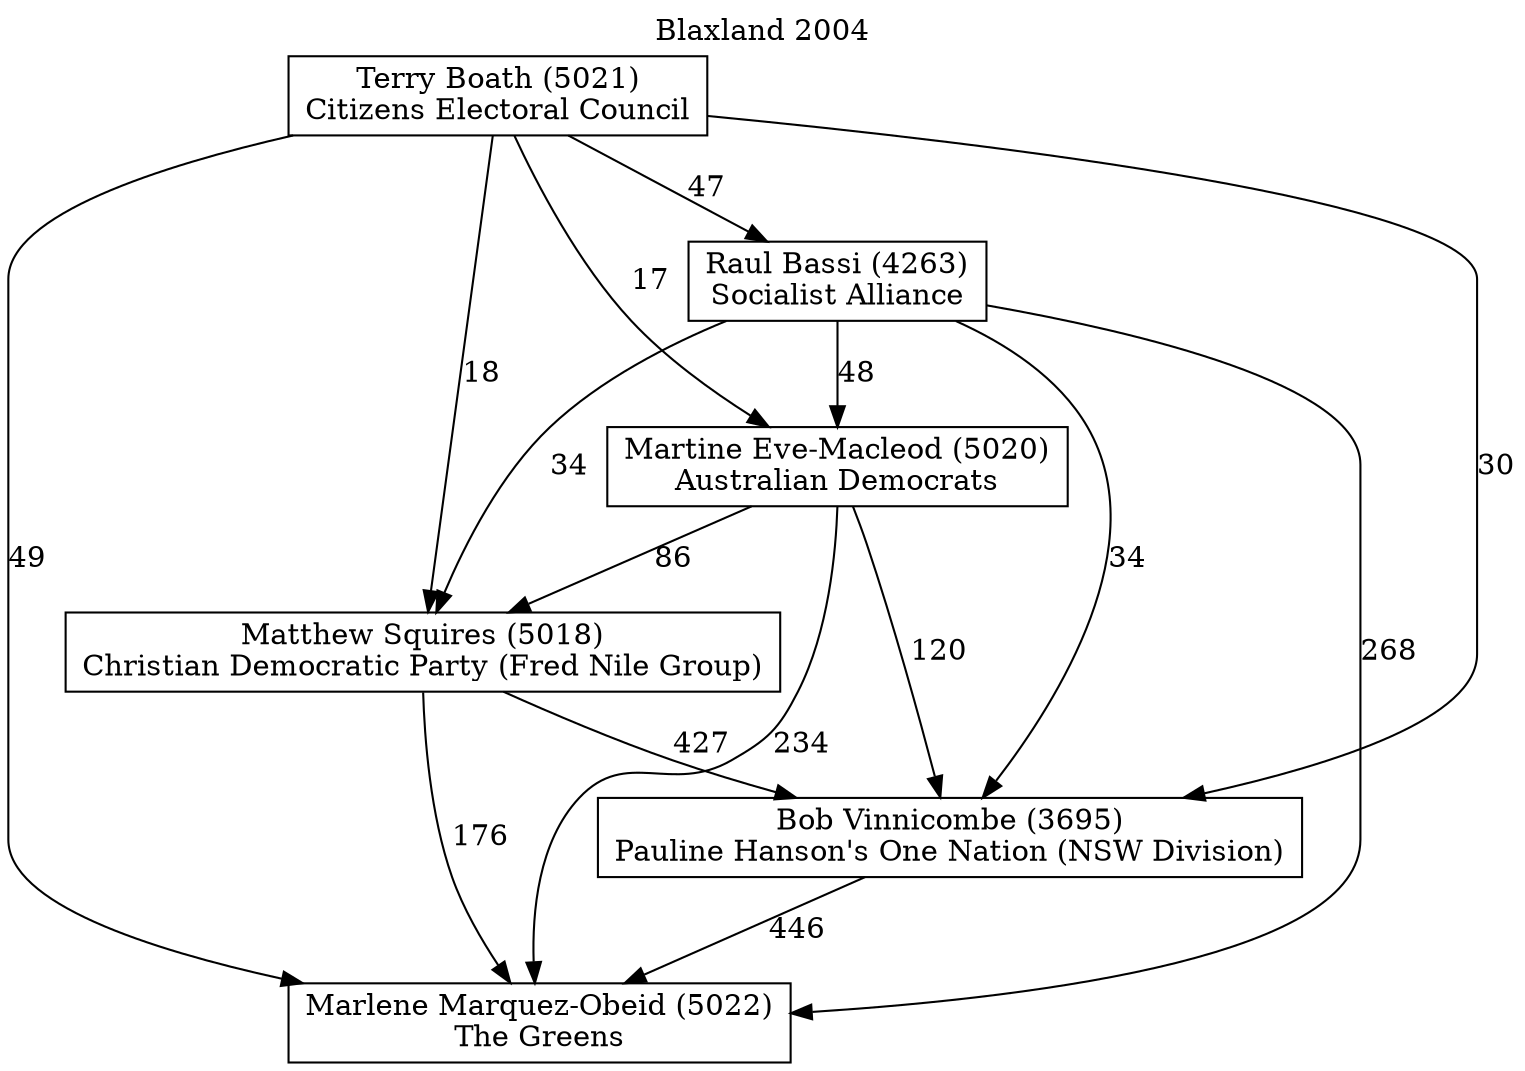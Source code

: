 // House preference flow
digraph "Marlene Marquez-Obeid (5022)_Blaxland_2004" {
	graph [label="Blaxland 2004" labelloc=t mclimit=10]
	node [shape=box]
	"Marlene Marquez-Obeid (5022)" [label="Marlene Marquez-Obeid (5022)
The Greens"]
	"Bob Vinnicombe (3695)" [label="Bob Vinnicombe (3695)
Pauline Hanson's One Nation (NSW Division)"]
	"Matthew Squires (5018)" [label="Matthew Squires (5018)
Christian Democratic Party (Fred Nile Group)"]
	"Martine Eve-Macleod (5020)" [label="Martine Eve-Macleod (5020)
Australian Democrats"]
	"Raul Bassi (4263)" [label="Raul Bassi (4263)
Socialist Alliance"]
	"Terry Boath (5021)" [label="Terry Boath (5021)
Citizens Electoral Council"]
	"Marlene Marquez-Obeid (5022)" [label="Marlene Marquez-Obeid (5022)
The Greens"]
	"Matthew Squires (5018)" [label="Matthew Squires (5018)
Christian Democratic Party (Fred Nile Group)"]
	"Martine Eve-Macleod (5020)" [label="Martine Eve-Macleod (5020)
Australian Democrats"]
	"Raul Bassi (4263)" [label="Raul Bassi (4263)
Socialist Alliance"]
	"Terry Boath (5021)" [label="Terry Boath (5021)
Citizens Electoral Council"]
	"Marlene Marquez-Obeid (5022)" [label="Marlene Marquez-Obeid (5022)
The Greens"]
	"Martine Eve-Macleod (5020)" [label="Martine Eve-Macleod (5020)
Australian Democrats"]
	"Raul Bassi (4263)" [label="Raul Bassi (4263)
Socialist Alliance"]
	"Terry Boath (5021)" [label="Terry Boath (5021)
Citizens Electoral Council"]
	"Marlene Marquez-Obeid (5022)" [label="Marlene Marquez-Obeid (5022)
The Greens"]
	"Raul Bassi (4263)" [label="Raul Bassi (4263)
Socialist Alliance"]
	"Terry Boath (5021)" [label="Terry Boath (5021)
Citizens Electoral Council"]
	"Marlene Marquez-Obeid (5022)" [label="Marlene Marquez-Obeid (5022)
The Greens"]
	"Terry Boath (5021)" [label="Terry Boath (5021)
Citizens Electoral Council"]
	"Terry Boath (5021)" [label="Terry Boath (5021)
Citizens Electoral Council"]
	"Raul Bassi (4263)" [label="Raul Bassi (4263)
Socialist Alliance"]
	"Terry Boath (5021)" [label="Terry Boath (5021)
Citizens Electoral Council"]
	"Terry Boath (5021)" [label="Terry Boath (5021)
Citizens Electoral Council"]
	"Martine Eve-Macleod (5020)" [label="Martine Eve-Macleod (5020)
Australian Democrats"]
	"Raul Bassi (4263)" [label="Raul Bassi (4263)
Socialist Alliance"]
	"Terry Boath (5021)" [label="Terry Boath (5021)
Citizens Electoral Council"]
	"Martine Eve-Macleod (5020)" [label="Martine Eve-Macleod (5020)
Australian Democrats"]
	"Terry Boath (5021)" [label="Terry Boath (5021)
Citizens Electoral Council"]
	"Terry Boath (5021)" [label="Terry Boath (5021)
Citizens Electoral Council"]
	"Raul Bassi (4263)" [label="Raul Bassi (4263)
Socialist Alliance"]
	"Terry Boath (5021)" [label="Terry Boath (5021)
Citizens Electoral Council"]
	"Terry Boath (5021)" [label="Terry Boath (5021)
Citizens Electoral Council"]
	"Matthew Squires (5018)" [label="Matthew Squires (5018)
Christian Democratic Party (Fred Nile Group)"]
	"Martine Eve-Macleod (5020)" [label="Martine Eve-Macleod (5020)
Australian Democrats"]
	"Raul Bassi (4263)" [label="Raul Bassi (4263)
Socialist Alliance"]
	"Terry Boath (5021)" [label="Terry Boath (5021)
Citizens Electoral Council"]
	"Matthew Squires (5018)" [label="Matthew Squires (5018)
Christian Democratic Party (Fred Nile Group)"]
	"Raul Bassi (4263)" [label="Raul Bassi (4263)
Socialist Alliance"]
	"Terry Boath (5021)" [label="Terry Boath (5021)
Citizens Electoral Council"]
	"Matthew Squires (5018)" [label="Matthew Squires (5018)
Christian Democratic Party (Fred Nile Group)"]
	"Terry Boath (5021)" [label="Terry Boath (5021)
Citizens Electoral Council"]
	"Terry Boath (5021)" [label="Terry Boath (5021)
Citizens Electoral Council"]
	"Raul Bassi (4263)" [label="Raul Bassi (4263)
Socialist Alliance"]
	"Terry Boath (5021)" [label="Terry Boath (5021)
Citizens Electoral Council"]
	"Terry Boath (5021)" [label="Terry Boath (5021)
Citizens Electoral Council"]
	"Martine Eve-Macleod (5020)" [label="Martine Eve-Macleod (5020)
Australian Democrats"]
	"Raul Bassi (4263)" [label="Raul Bassi (4263)
Socialist Alliance"]
	"Terry Boath (5021)" [label="Terry Boath (5021)
Citizens Electoral Council"]
	"Martine Eve-Macleod (5020)" [label="Martine Eve-Macleod (5020)
Australian Democrats"]
	"Terry Boath (5021)" [label="Terry Boath (5021)
Citizens Electoral Council"]
	"Terry Boath (5021)" [label="Terry Boath (5021)
Citizens Electoral Council"]
	"Raul Bassi (4263)" [label="Raul Bassi (4263)
Socialist Alliance"]
	"Terry Boath (5021)" [label="Terry Boath (5021)
Citizens Electoral Council"]
	"Terry Boath (5021)" [label="Terry Boath (5021)
Citizens Electoral Council"]
	"Bob Vinnicombe (3695)" [label="Bob Vinnicombe (3695)
Pauline Hanson's One Nation (NSW Division)"]
	"Matthew Squires (5018)" [label="Matthew Squires (5018)
Christian Democratic Party (Fred Nile Group)"]
	"Martine Eve-Macleod (5020)" [label="Martine Eve-Macleod (5020)
Australian Democrats"]
	"Raul Bassi (4263)" [label="Raul Bassi (4263)
Socialist Alliance"]
	"Terry Boath (5021)" [label="Terry Boath (5021)
Citizens Electoral Council"]
	"Bob Vinnicombe (3695)" [label="Bob Vinnicombe (3695)
Pauline Hanson's One Nation (NSW Division)"]
	"Martine Eve-Macleod (5020)" [label="Martine Eve-Macleod (5020)
Australian Democrats"]
	"Raul Bassi (4263)" [label="Raul Bassi (4263)
Socialist Alliance"]
	"Terry Boath (5021)" [label="Terry Boath (5021)
Citizens Electoral Council"]
	"Bob Vinnicombe (3695)" [label="Bob Vinnicombe (3695)
Pauline Hanson's One Nation (NSW Division)"]
	"Raul Bassi (4263)" [label="Raul Bassi (4263)
Socialist Alliance"]
	"Terry Boath (5021)" [label="Terry Boath (5021)
Citizens Electoral Council"]
	"Bob Vinnicombe (3695)" [label="Bob Vinnicombe (3695)
Pauline Hanson's One Nation (NSW Division)"]
	"Terry Boath (5021)" [label="Terry Boath (5021)
Citizens Electoral Council"]
	"Terry Boath (5021)" [label="Terry Boath (5021)
Citizens Electoral Council"]
	"Raul Bassi (4263)" [label="Raul Bassi (4263)
Socialist Alliance"]
	"Terry Boath (5021)" [label="Terry Boath (5021)
Citizens Electoral Council"]
	"Terry Boath (5021)" [label="Terry Boath (5021)
Citizens Electoral Council"]
	"Martine Eve-Macleod (5020)" [label="Martine Eve-Macleod (5020)
Australian Democrats"]
	"Raul Bassi (4263)" [label="Raul Bassi (4263)
Socialist Alliance"]
	"Terry Boath (5021)" [label="Terry Boath (5021)
Citizens Electoral Council"]
	"Martine Eve-Macleod (5020)" [label="Martine Eve-Macleod (5020)
Australian Democrats"]
	"Terry Boath (5021)" [label="Terry Boath (5021)
Citizens Electoral Council"]
	"Terry Boath (5021)" [label="Terry Boath (5021)
Citizens Electoral Council"]
	"Raul Bassi (4263)" [label="Raul Bassi (4263)
Socialist Alliance"]
	"Terry Boath (5021)" [label="Terry Boath (5021)
Citizens Electoral Council"]
	"Terry Boath (5021)" [label="Terry Boath (5021)
Citizens Electoral Council"]
	"Matthew Squires (5018)" [label="Matthew Squires (5018)
Christian Democratic Party (Fred Nile Group)"]
	"Martine Eve-Macleod (5020)" [label="Martine Eve-Macleod (5020)
Australian Democrats"]
	"Raul Bassi (4263)" [label="Raul Bassi (4263)
Socialist Alliance"]
	"Terry Boath (5021)" [label="Terry Boath (5021)
Citizens Electoral Council"]
	"Matthew Squires (5018)" [label="Matthew Squires (5018)
Christian Democratic Party (Fred Nile Group)"]
	"Raul Bassi (4263)" [label="Raul Bassi (4263)
Socialist Alliance"]
	"Terry Boath (5021)" [label="Terry Boath (5021)
Citizens Electoral Council"]
	"Matthew Squires (5018)" [label="Matthew Squires (5018)
Christian Democratic Party (Fred Nile Group)"]
	"Terry Boath (5021)" [label="Terry Boath (5021)
Citizens Electoral Council"]
	"Terry Boath (5021)" [label="Terry Boath (5021)
Citizens Electoral Council"]
	"Raul Bassi (4263)" [label="Raul Bassi (4263)
Socialist Alliance"]
	"Terry Boath (5021)" [label="Terry Boath (5021)
Citizens Electoral Council"]
	"Terry Boath (5021)" [label="Terry Boath (5021)
Citizens Electoral Council"]
	"Martine Eve-Macleod (5020)" [label="Martine Eve-Macleod (5020)
Australian Democrats"]
	"Raul Bassi (4263)" [label="Raul Bassi (4263)
Socialist Alliance"]
	"Terry Boath (5021)" [label="Terry Boath (5021)
Citizens Electoral Council"]
	"Martine Eve-Macleod (5020)" [label="Martine Eve-Macleod (5020)
Australian Democrats"]
	"Terry Boath (5021)" [label="Terry Boath (5021)
Citizens Electoral Council"]
	"Terry Boath (5021)" [label="Terry Boath (5021)
Citizens Electoral Council"]
	"Raul Bassi (4263)" [label="Raul Bassi (4263)
Socialist Alliance"]
	"Terry Boath (5021)" [label="Terry Boath (5021)
Citizens Electoral Council"]
	"Terry Boath (5021)" [label="Terry Boath (5021)
Citizens Electoral Council"]
	"Bob Vinnicombe (3695)" -> "Marlene Marquez-Obeid (5022)" [label=446]
	"Matthew Squires (5018)" -> "Bob Vinnicombe (3695)" [label=427]
	"Martine Eve-Macleod (5020)" -> "Matthew Squires (5018)" [label=86]
	"Raul Bassi (4263)" -> "Martine Eve-Macleod (5020)" [label=48]
	"Terry Boath (5021)" -> "Raul Bassi (4263)" [label=47]
	"Matthew Squires (5018)" -> "Marlene Marquez-Obeid (5022)" [label=176]
	"Martine Eve-Macleod (5020)" -> "Marlene Marquez-Obeid (5022)" [label=234]
	"Raul Bassi (4263)" -> "Marlene Marquez-Obeid (5022)" [label=268]
	"Terry Boath (5021)" -> "Marlene Marquez-Obeid (5022)" [label=49]
	"Terry Boath (5021)" -> "Martine Eve-Macleod (5020)" [label=17]
	"Raul Bassi (4263)" -> "Matthew Squires (5018)" [label=34]
	"Terry Boath (5021)" -> "Matthew Squires (5018)" [label=18]
	"Martine Eve-Macleod (5020)" -> "Bob Vinnicombe (3695)" [label=120]
	"Raul Bassi (4263)" -> "Bob Vinnicombe (3695)" [label=34]
	"Terry Boath (5021)" -> "Bob Vinnicombe (3695)" [label=30]
}
